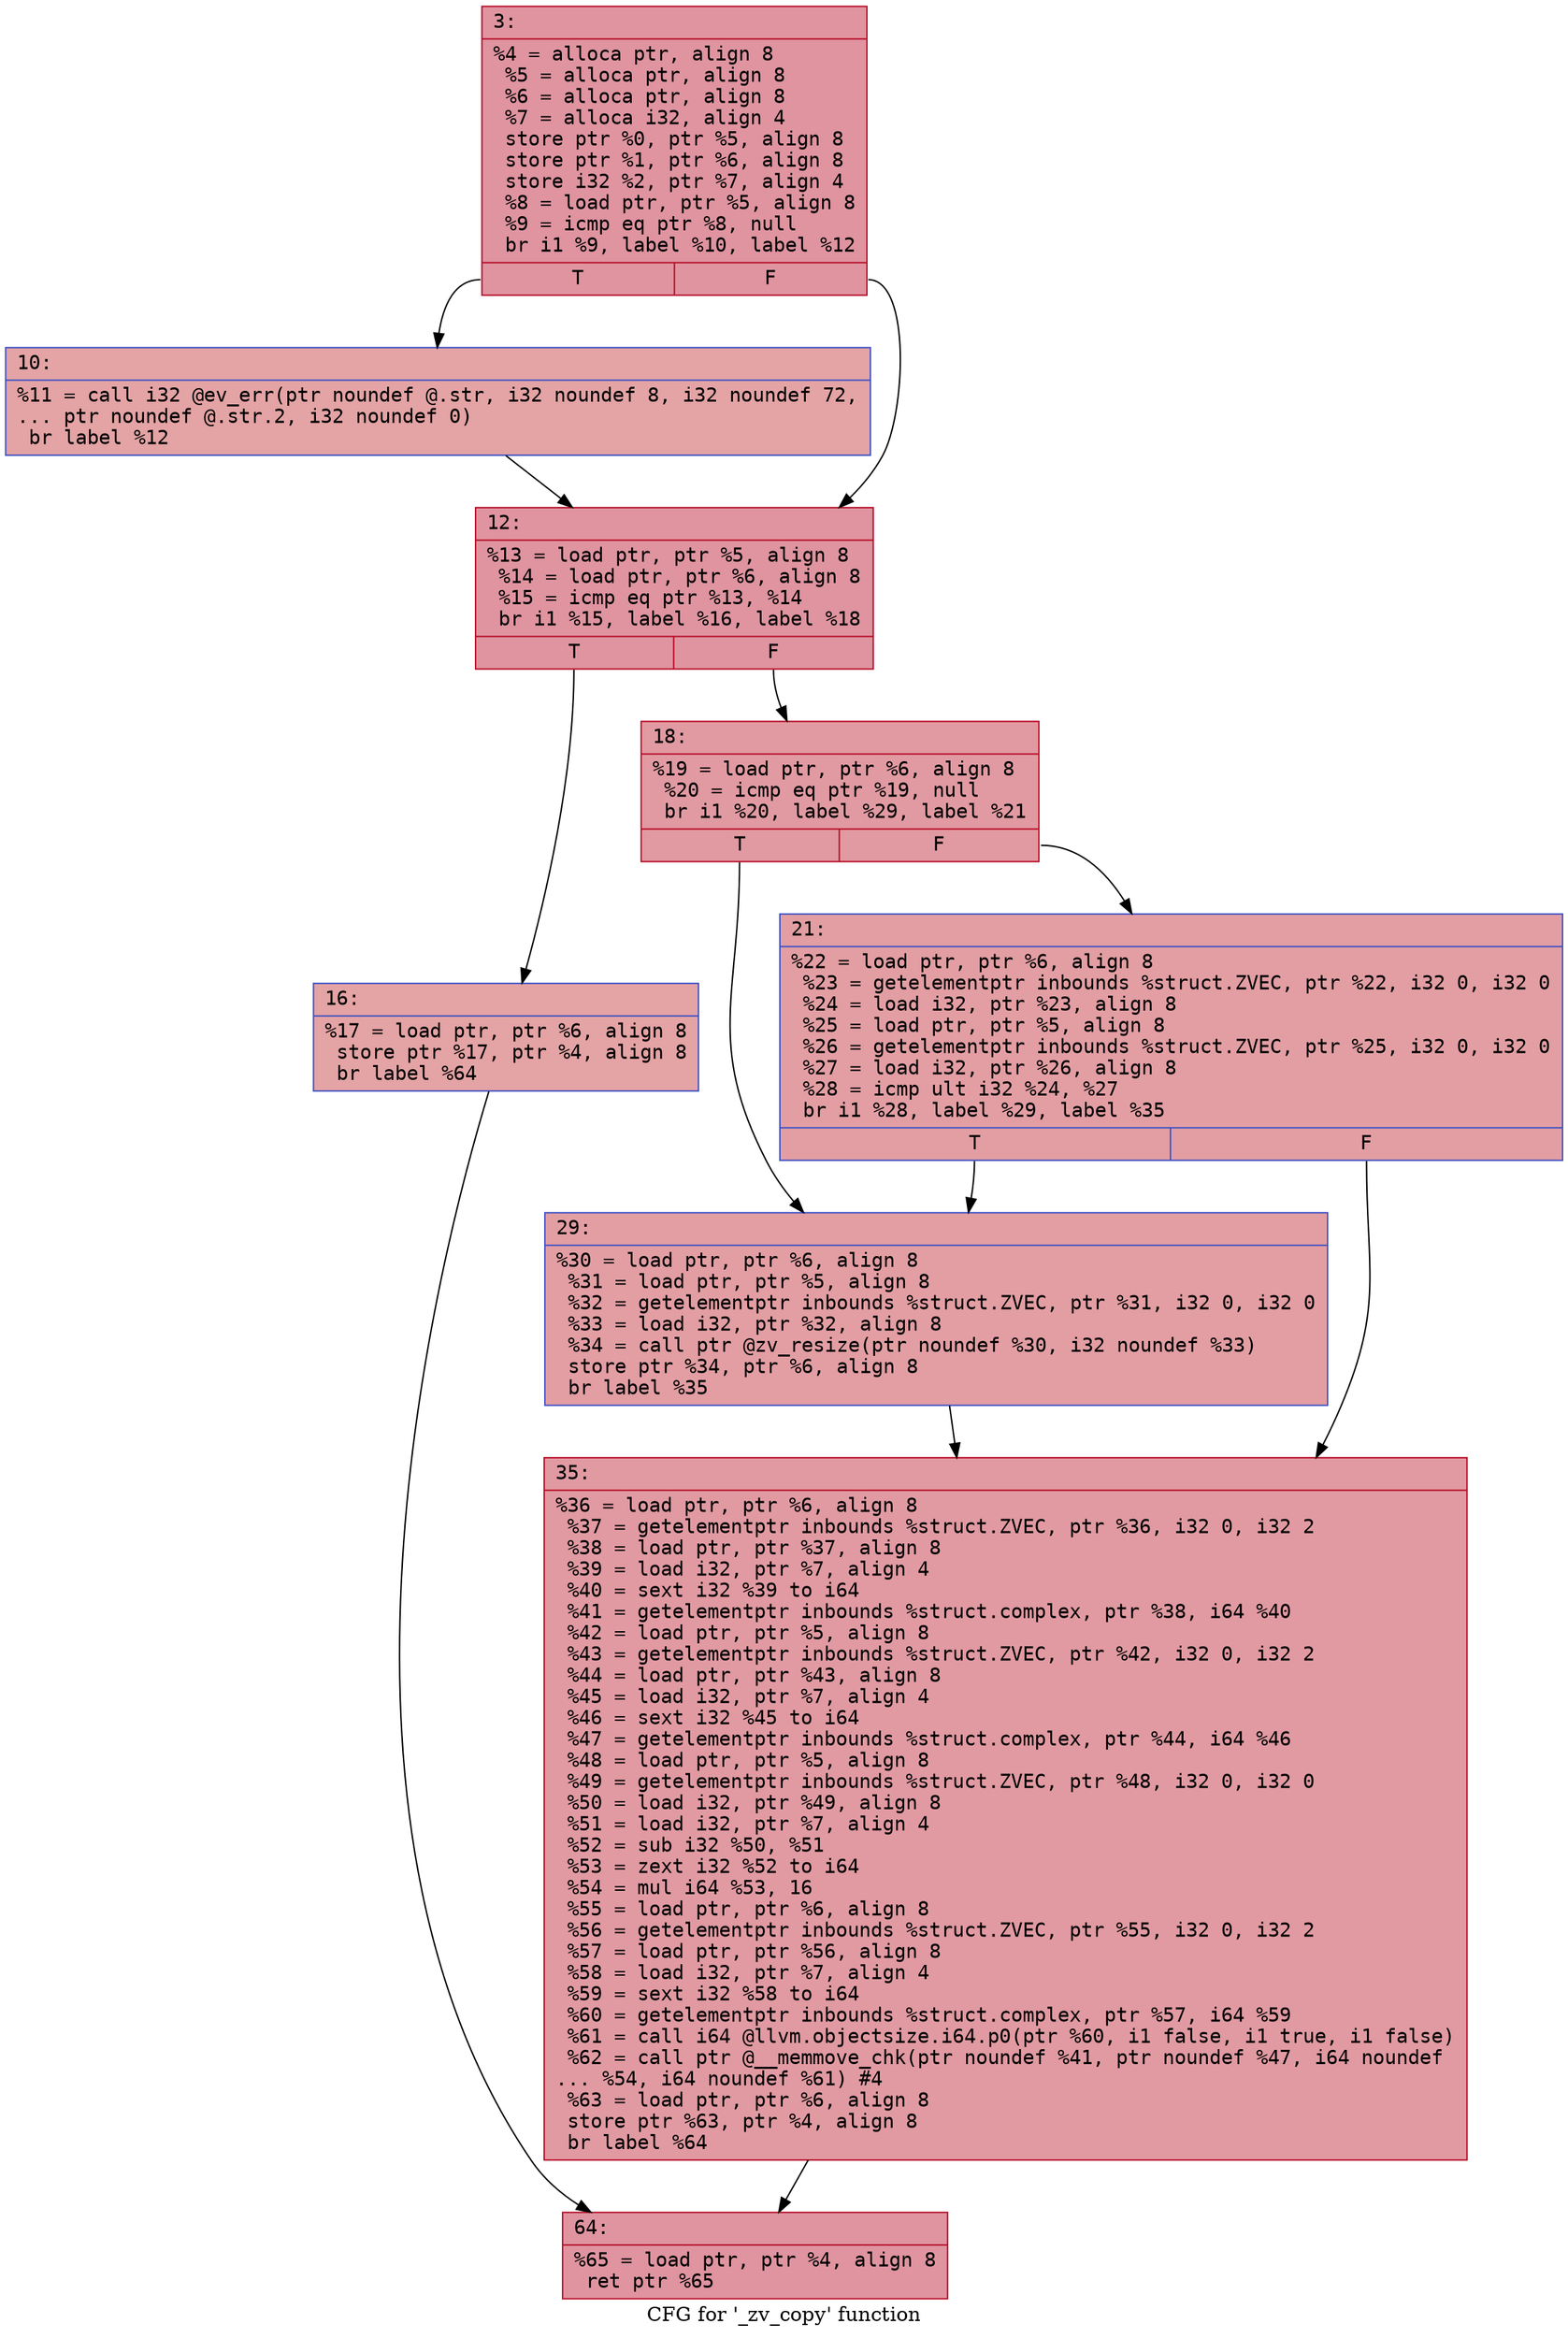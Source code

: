 digraph "CFG for '_zv_copy' function" {
	label="CFG for '_zv_copy' function";

	Node0x6000016863a0 [shape=record,color="#b70d28ff", style=filled, fillcolor="#b70d2870" fontname="Courier",label="{3:\l|  %4 = alloca ptr, align 8\l  %5 = alloca ptr, align 8\l  %6 = alloca ptr, align 8\l  %7 = alloca i32, align 4\l  store ptr %0, ptr %5, align 8\l  store ptr %1, ptr %6, align 8\l  store i32 %2, ptr %7, align 4\l  %8 = load ptr, ptr %5, align 8\l  %9 = icmp eq ptr %8, null\l  br i1 %9, label %10, label %12\l|{<s0>T|<s1>F}}"];
	Node0x6000016863a0:s0 -> Node0x6000016863f0[tooltip="3 -> 10\nProbability 37.50%" ];
	Node0x6000016863a0:s1 -> Node0x600001686440[tooltip="3 -> 12\nProbability 62.50%" ];
	Node0x6000016863f0 [shape=record,color="#3d50c3ff", style=filled, fillcolor="#c32e3170" fontname="Courier",label="{10:\l|  %11 = call i32 @ev_err(ptr noundef @.str, i32 noundef 8, i32 noundef 72,\l... ptr noundef @.str.2, i32 noundef 0)\l  br label %12\l}"];
	Node0x6000016863f0 -> Node0x600001686440[tooltip="10 -> 12\nProbability 100.00%" ];
	Node0x600001686440 [shape=record,color="#b70d28ff", style=filled, fillcolor="#b70d2870" fontname="Courier",label="{12:\l|  %13 = load ptr, ptr %5, align 8\l  %14 = load ptr, ptr %6, align 8\l  %15 = icmp eq ptr %13, %14\l  br i1 %15, label %16, label %18\l|{<s0>T|<s1>F}}"];
	Node0x600001686440:s0 -> Node0x600001686490[tooltip="12 -> 16\nProbability 37.50%" ];
	Node0x600001686440:s1 -> Node0x6000016864e0[tooltip="12 -> 18\nProbability 62.50%" ];
	Node0x600001686490 [shape=record,color="#3d50c3ff", style=filled, fillcolor="#c32e3170" fontname="Courier",label="{16:\l|  %17 = load ptr, ptr %6, align 8\l  store ptr %17, ptr %4, align 8\l  br label %64\l}"];
	Node0x600001686490 -> Node0x600001686620[tooltip="16 -> 64\nProbability 100.00%" ];
	Node0x6000016864e0 [shape=record,color="#b70d28ff", style=filled, fillcolor="#bb1b2c70" fontname="Courier",label="{18:\l|  %19 = load ptr, ptr %6, align 8\l  %20 = icmp eq ptr %19, null\l  br i1 %20, label %29, label %21\l|{<s0>T|<s1>F}}"];
	Node0x6000016864e0:s0 -> Node0x600001686580[tooltip="18 -> 29\nProbability 37.50%" ];
	Node0x6000016864e0:s1 -> Node0x600001686530[tooltip="18 -> 21\nProbability 62.50%" ];
	Node0x600001686530 [shape=record,color="#3d50c3ff", style=filled, fillcolor="#be242e70" fontname="Courier",label="{21:\l|  %22 = load ptr, ptr %6, align 8\l  %23 = getelementptr inbounds %struct.ZVEC, ptr %22, i32 0, i32 0\l  %24 = load i32, ptr %23, align 8\l  %25 = load ptr, ptr %5, align 8\l  %26 = getelementptr inbounds %struct.ZVEC, ptr %25, i32 0, i32 0\l  %27 = load i32, ptr %26, align 8\l  %28 = icmp ult i32 %24, %27\l  br i1 %28, label %29, label %35\l|{<s0>T|<s1>F}}"];
	Node0x600001686530:s0 -> Node0x600001686580[tooltip="21 -> 29\nProbability 50.00%" ];
	Node0x600001686530:s1 -> Node0x6000016865d0[tooltip="21 -> 35\nProbability 50.00%" ];
	Node0x600001686580 [shape=record,color="#3d50c3ff", style=filled, fillcolor="#be242e70" fontname="Courier",label="{29:\l|  %30 = load ptr, ptr %6, align 8\l  %31 = load ptr, ptr %5, align 8\l  %32 = getelementptr inbounds %struct.ZVEC, ptr %31, i32 0, i32 0\l  %33 = load i32, ptr %32, align 8\l  %34 = call ptr @zv_resize(ptr noundef %30, i32 noundef %33)\l  store ptr %34, ptr %6, align 8\l  br label %35\l}"];
	Node0x600001686580 -> Node0x6000016865d0[tooltip="29 -> 35\nProbability 100.00%" ];
	Node0x6000016865d0 [shape=record,color="#b70d28ff", style=filled, fillcolor="#bb1b2c70" fontname="Courier",label="{35:\l|  %36 = load ptr, ptr %6, align 8\l  %37 = getelementptr inbounds %struct.ZVEC, ptr %36, i32 0, i32 2\l  %38 = load ptr, ptr %37, align 8\l  %39 = load i32, ptr %7, align 4\l  %40 = sext i32 %39 to i64\l  %41 = getelementptr inbounds %struct.complex, ptr %38, i64 %40\l  %42 = load ptr, ptr %5, align 8\l  %43 = getelementptr inbounds %struct.ZVEC, ptr %42, i32 0, i32 2\l  %44 = load ptr, ptr %43, align 8\l  %45 = load i32, ptr %7, align 4\l  %46 = sext i32 %45 to i64\l  %47 = getelementptr inbounds %struct.complex, ptr %44, i64 %46\l  %48 = load ptr, ptr %5, align 8\l  %49 = getelementptr inbounds %struct.ZVEC, ptr %48, i32 0, i32 0\l  %50 = load i32, ptr %49, align 8\l  %51 = load i32, ptr %7, align 4\l  %52 = sub i32 %50, %51\l  %53 = zext i32 %52 to i64\l  %54 = mul i64 %53, 16\l  %55 = load ptr, ptr %6, align 8\l  %56 = getelementptr inbounds %struct.ZVEC, ptr %55, i32 0, i32 2\l  %57 = load ptr, ptr %56, align 8\l  %58 = load i32, ptr %7, align 4\l  %59 = sext i32 %58 to i64\l  %60 = getelementptr inbounds %struct.complex, ptr %57, i64 %59\l  %61 = call i64 @llvm.objectsize.i64.p0(ptr %60, i1 false, i1 true, i1 false)\l  %62 = call ptr @__memmove_chk(ptr noundef %41, ptr noundef %47, i64 noundef\l... %54, i64 noundef %61) #4\l  %63 = load ptr, ptr %6, align 8\l  store ptr %63, ptr %4, align 8\l  br label %64\l}"];
	Node0x6000016865d0 -> Node0x600001686620[tooltip="35 -> 64\nProbability 100.00%" ];
	Node0x600001686620 [shape=record,color="#b70d28ff", style=filled, fillcolor="#b70d2870" fontname="Courier",label="{64:\l|  %65 = load ptr, ptr %4, align 8\l  ret ptr %65\l}"];
}
